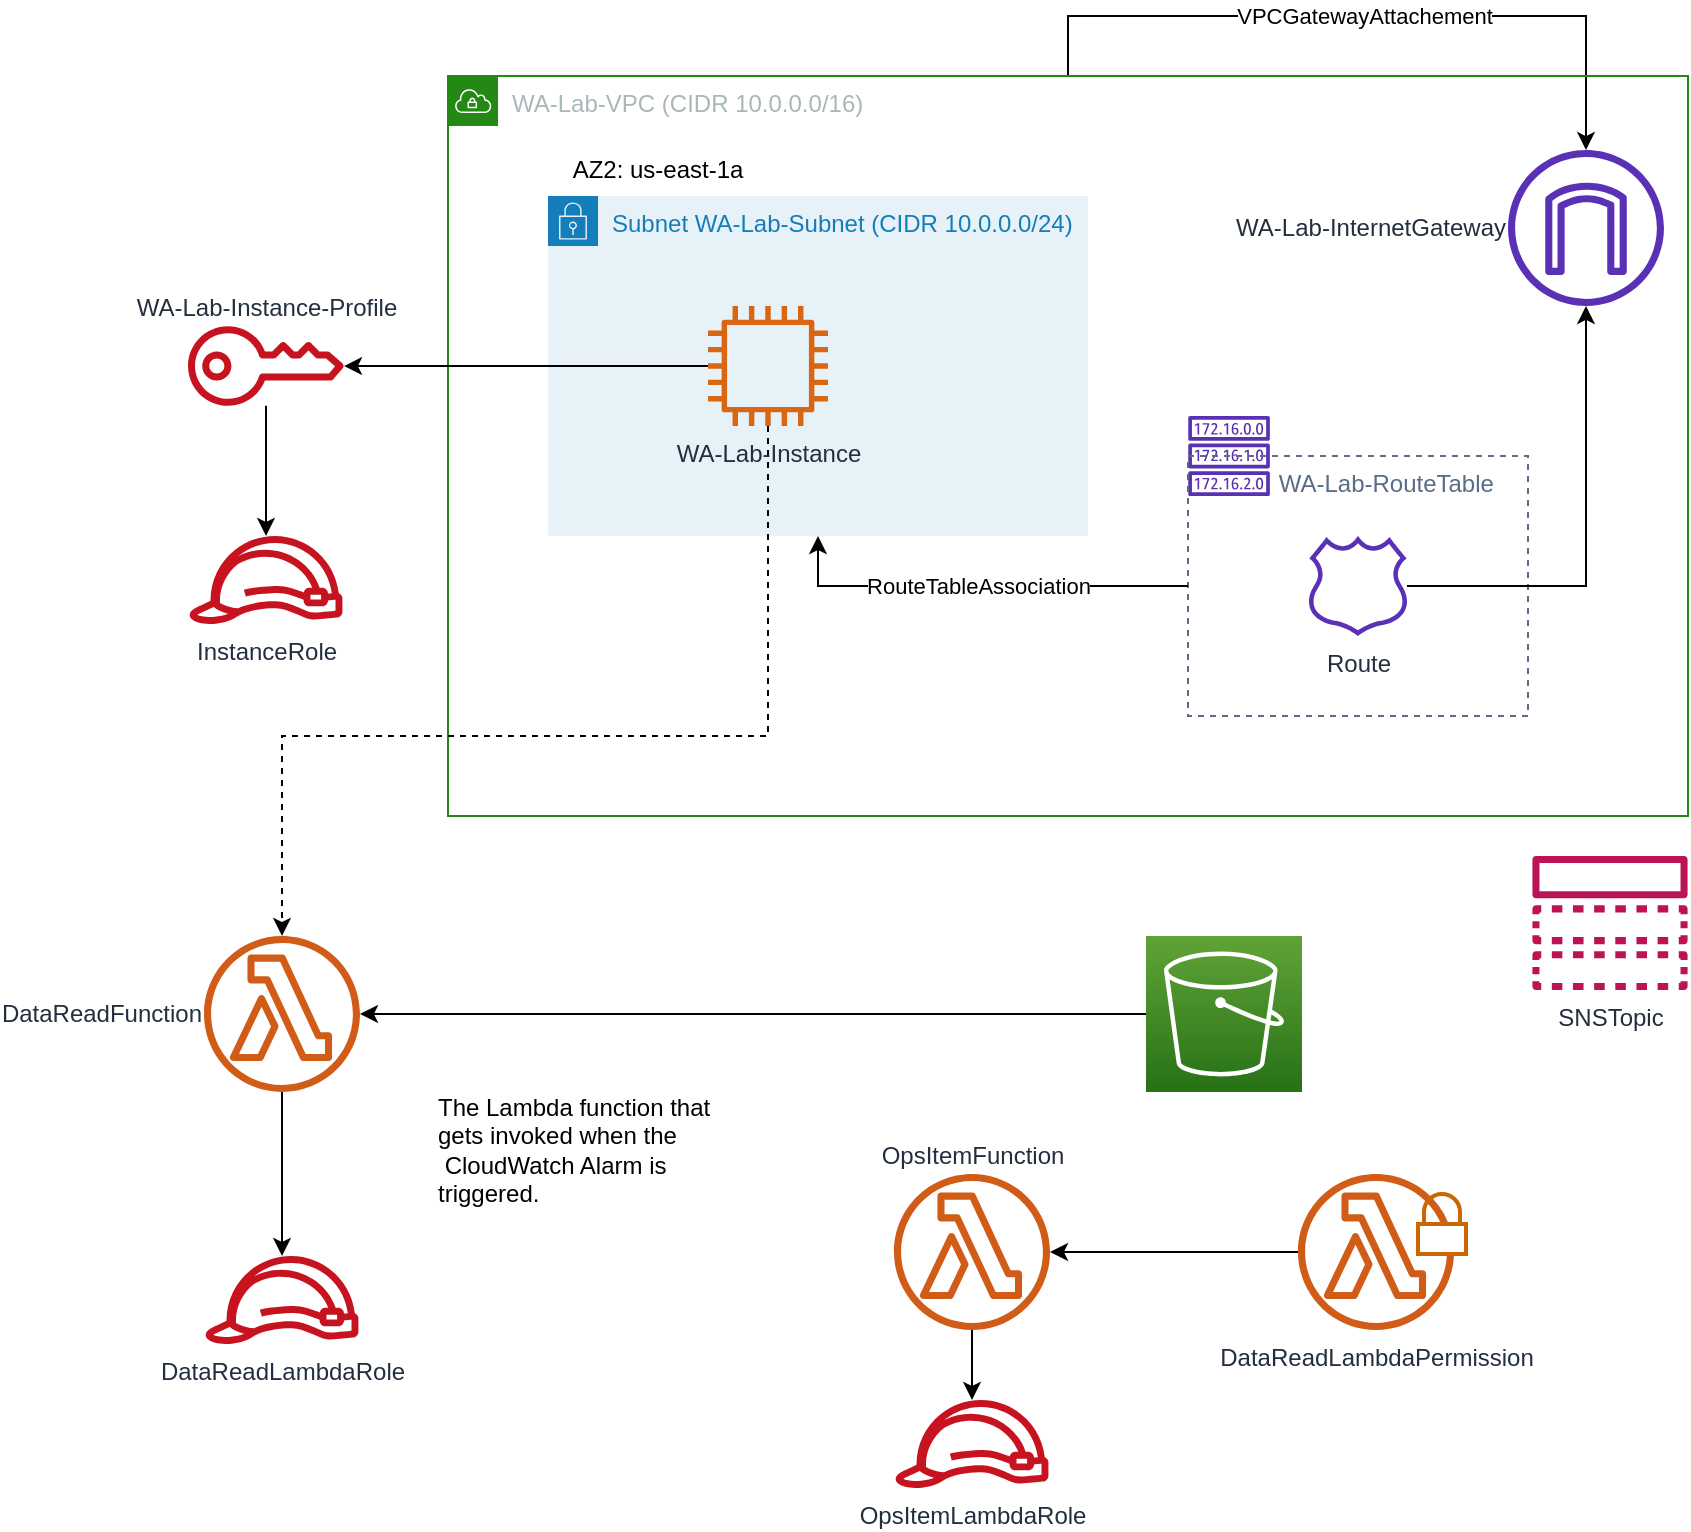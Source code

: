 <mxfile version="13.3.1" type="device" pages="4"><diagram id="8FIrl-abwSmTHczY0WXo" name="Architecture"><mxGraphModel dx="818" dy="510" grid="0" gridSize="10" guides="1" tooltips="1" connect="1" arrows="1" fold="1" page="1" pageScale="1" pageWidth="1169" pageHeight="827" math="0" shadow="0"><root><mxCell id="IjxTudaxv-YuTVHSCnSw-0"/><mxCell id="IjxTudaxv-YuTVHSCnSw-1" parent="IjxTudaxv-YuTVHSCnSw-0"/><mxCell id="IjxTudaxv-YuTVHSCnSw-30" value="VPCGatewayAttachement" style="edgeStyle=orthogonalEdgeStyle;rounded=0;orthogonalLoop=1;jettySize=auto;html=1;" edge="1" parent="IjxTudaxv-YuTVHSCnSw-1" source="IjxTudaxv-YuTVHSCnSw-2" target="IjxTudaxv-YuTVHSCnSw-4"><mxGeometry relative="1" as="geometry"><Array as="points"><mxPoint x="603" y="47"/><mxPoint x="862" y="47"/></Array></mxGeometry></mxCell><mxCell id="IjxTudaxv-YuTVHSCnSw-2" value="WA-Lab-VPC (CIDR 10.0.0.0/16)" style="points=[[0,0],[0.25,0],[0.5,0],[0.75,0],[1,0],[1,0.25],[1,0.5],[1,0.75],[1,1],[0.75,1],[0.5,1],[0.25,1],[0,1],[0,0.75],[0,0.5],[0,0.25]];outlineConnect=0;gradientColor=none;html=1;whiteSpace=wrap;fontSize=12;fontStyle=0;shape=mxgraph.aws4.group;grIcon=mxgraph.aws4.group_vpc;strokeColor=#248814;fillColor=none;verticalAlign=top;align=left;spacingLeft=30;fontColor=#AAB7B8;dashed=0;" vertex="1" parent="IjxTudaxv-YuTVHSCnSw-1"><mxGeometry x="293" y="77" width="620" height="370" as="geometry"/></mxCell><mxCell id="IjxTudaxv-YuTVHSCnSw-3" value="Subnet&amp;nbsp;WA-Lab-Subnet (CIDR&amp;nbsp;10.0.0.0/24)" style="points=[[0,0],[0.25,0],[0.5,0],[0.75,0],[1,0],[1,0.25],[1,0.5],[1,0.75],[1,1],[0.75,1],[0.5,1],[0.25,1],[0,1],[0,0.75],[0,0.5],[0,0.25]];outlineConnect=0;gradientColor=none;html=1;whiteSpace=wrap;fontSize=12;fontStyle=0;shape=mxgraph.aws4.group;grIcon=mxgraph.aws4.group_security_group;grStroke=0;strokeColor=#147EBA;fillColor=#E6F2F8;verticalAlign=top;align=left;spacingLeft=30;fontColor=#147EBA;dashed=0;" vertex="1" parent="IjxTudaxv-YuTVHSCnSw-1"><mxGeometry x="343" y="137" width="270" height="170" as="geometry"/></mxCell><mxCell id="IjxTudaxv-YuTVHSCnSw-4" value="WA-Lab-InternetGateway" style="outlineConnect=0;fontColor=#232F3E;gradientColor=none;fillColor=#5A30B5;strokeColor=none;dashed=0;verticalLabelPosition=middle;verticalAlign=middle;align=right;html=1;fontSize=12;fontStyle=0;aspect=fixed;pointerEvents=1;shape=mxgraph.aws4.internet_gateway;labelPosition=left;" vertex="1" parent="IjxTudaxv-YuTVHSCnSw-1"><mxGeometry x="823" y="114" width="78" height="78" as="geometry"/></mxCell><mxCell id="IjxTudaxv-YuTVHSCnSw-21" style="edgeStyle=orthogonalEdgeStyle;rounded=0;orthogonalLoop=1;jettySize=auto;html=1;" edge="1" parent="IjxTudaxv-YuTVHSCnSw-1" source="IjxTudaxv-YuTVHSCnSw-6" target="IjxTudaxv-YuTVHSCnSw-11"><mxGeometry relative="1" as="geometry"/></mxCell><mxCell id="IjxTudaxv-YuTVHSCnSw-6" value="" style="outlineConnect=0;fontColor=#232F3E;gradientColor=#60A337;gradientDirection=north;fillColor=#277116;strokeColor=#ffffff;dashed=0;verticalLabelPosition=bottom;verticalAlign=top;align=center;html=1;fontSize=12;fontStyle=0;aspect=fixed;shape=mxgraph.aws4.resourceIcon;resIcon=mxgraph.aws4.s3;" vertex="1" parent="IjxTudaxv-YuTVHSCnSw-1"><mxGeometry x="642" y="507" width="78" height="78" as="geometry"/></mxCell><mxCell id="IjxTudaxv-YuTVHSCnSw-7" value="InstanceRole" style="outlineConnect=0;fontColor=#232F3E;gradientColor=none;fillColor=#C7131F;strokeColor=none;dashed=0;verticalLabelPosition=bottom;verticalAlign=top;align=center;html=1;fontSize=12;fontStyle=0;aspect=fixed;pointerEvents=1;shape=mxgraph.aws4.role;" vertex="1" parent="IjxTudaxv-YuTVHSCnSw-1"><mxGeometry x="163" y="307" width="78" height="44" as="geometry"/></mxCell><mxCell id="IjxTudaxv-YuTVHSCnSw-24" style="edgeStyle=orthogonalEdgeStyle;rounded=0;orthogonalLoop=1;jettySize=auto;html=1;" edge="1" parent="IjxTudaxv-YuTVHSCnSw-1" source="IjxTudaxv-YuTVHSCnSw-8" target="IjxTudaxv-YuTVHSCnSw-7"><mxGeometry relative="1" as="geometry"/></mxCell><mxCell id="IjxTudaxv-YuTVHSCnSw-8" value="WA-Lab-Instance-Profile" style="outlineConnect=0;fontColor=#232F3E;gradientColor=none;fillColor=#C7131F;strokeColor=none;dashed=0;verticalLabelPosition=top;verticalAlign=bottom;align=center;html=1;fontSize=12;fontStyle=0;aspect=fixed;pointerEvents=1;shape=mxgraph.aws4.addon;labelPosition=center;" vertex="1" parent="IjxTudaxv-YuTVHSCnSw-1"><mxGeometry x="163" y="202" width="78" height="40" as="geometry"/></mxCell><mxCell id="IjxTudaxv-YuTVHSCnSw-10" value="SNSTopic" style="outlineConnect=0;fontColor=#232F3E;gradientColor=none;fillColor=#BC1356;strokeColor=none;dashed=0;verticalLabelPosition=bottom;verticalAlign=top;align=center;html=1;fontSize=12;fontStyle=0;aspect=fixed;pointerEvents=1;shape=mxgraph.aws4.topic;" vertex="1" parent="IjxTudaxv-YuTVHSCnSw-1"><mxGeometry x="835" y="467" width="78" height="67" as="geometry"/></mxCell><mxCell id="IjxTudaxv-YuTVHSCnSw-19" style="edgeStyle=orthogonalEdgeStyle;rounded=0;orthogonalLoop=1;jettySize=auto;html=1;" edge="1" parent="IjxTudaxv-YuTVHSCnSw-1" source="IjxTudaxv-YuTVHSCnSw-11" target="IjxTudaxv-YuTVHSCnSw-16"><mxGeometry relative="1" as="geometry"/></mxCell><mxCell id="IjxTudaxv-YuTVHSCnSw-11" value="DataReadFunction" style="outlineConnect=0;fontColor=#232F3E;gradientColor=none;fillColor=#D05C17;strokeColor=none;dashed=0;verticalLabelPosition=middle;verticalAlign=middle;align=right;html=1;fontSize=12;fontStyle=0;aspect=fixed;pointerEvents=1;shape=mxgraph.aws4.lambda_function;labelPosition=left;" vertex="1" parent="IjxTudaxv-YuTVHSCnSw-1"><mxGeometry x="171" y="507" width="78" height="78" as="geometry"/></mxCell><mxCell id="IjxTudaxv-YuTVHSCnSw-18" style="edgeStyle=orthogonalEdgeStyle;rounded=0;orthogonalLoop=1;jettySize=auto;html=1;" edge="1" parent="IjxTudaxv-YuTVHSCnSw-1" source="IjxTudaxv-YuTVHSCnSw-12" target="IjxTudaxv-YuTVHSCnSw-17"><mxGeometry relative="1" as="geometry"/></mxCell><mxCell id="IjxTudaxv-YuTVHSCnSw-12" value="OpsItemFunction" style="outlineConnect=0;fontColor=#232F3E;gradientColor=none;fillColor=#D05C17;strokeColor=none;dashed=0;verticalLabelPosition=top;verticalAlign=bottom;align=center;html=1;fontSize=12;fontStyle=0;aspect=fixed;pointerEvents=1;shape=mxgraph.aws4.lambda_function;labelPosition=center;" vertex="1" parent="IjxTudaxv-YuTVHSCnSw-1"><mxGeometry x="516" y="626" width="78" height="78" as="geometry"/></mxCell><mxCell id="IjxTudaxv-YuTVHSCnSw-15" value="" style="group" vertex="1" connectable="0" parent="IjxTudaxv-YuTVHSCnSw-1"><mxGeometry x="718" y="626" width="84" height="78" as="geometry"/></mxCell><mxCell id="IjxTudaxv-YuTVHSCnSw-13" value="DataReadLambdaPermission" style="outlineConnect=0;fontColor=#232F3E;gradientColor=none;fillColor=#D05C17;strokeColor=none;dashed=0;verticalLabelPosition=bottom;verticalAlign=top;align=center;html=1;fontSize=12;fontStyle=0;aspect=fixed;pointerEvents=1;shape=mxgraph.aws4.lambda_function;" vertex="1" parent="IjxTudaxv-YuTVHSCnSw-15"><mxGeometry width="78" height="78" as="geometry"/></mxCell><mxCell id="IjxTudaxv-YuTVHSCnSw-14" value="" style="html=1;verticalLabelPosition=bottom;align=center;labelBackgroundColor=#ffffff;verticalAlign=top;strokeWidth=2;strokeColor=#CC6600;shadow=0;dashed=0;shape=mxgraph.ios7.icons.locked;" vertex="1" parent="IjxTudaxv-YuTVHSCnSw-15"><mxGeometry x="60" y="10" width="24" height="30" as="geometry"/></mxCell><mxCell id="IjxTudaxv-YuTVHSCnSw-16" value="DataReadLambdaRole" style="outlineConnect=0;fontColor=#232F3E;gradientColor=none;fillColor=#C7131F;strokeColor=none;dashed=0;verticalLabelPosition=bottom;verticalAlign=top;align=center;html=1;fontSize=12;fontStyle=0;aspect=fixed;pointerEvents=1;shape=mxgraph.aws4.role;" vertex="1" parent="IjxTudaxv-YuTVHSCnSw-1"><mxGeometry x="171" y="667" width="78" height="44" as="geometry"/></mxCell><mxCell id="IjxTudaxv-YuTVHSCnSw-17" value="OpsItemLambdaRole" style="outlineConnect=0;fontColor=#232F3E;gradientColor=none;fillColor=#C7131F;strokeColor=none;dashed=0;verticalLabelPosition=bottom;verticalAlign=top;align=center;html=1;fontSize=12;fontStyle=0;aspect=fixed;pointerEvents=1;shape=mxgraph.aws4.role;" vertex="1" parent="IjxTudaxv-YuTVHSCnSw-1"><mxGeometry x="516" y="739" width="78" height="44" as="geometry"/></mxCell><mxCell id="IjxTudaxv-YuTVHSCnSw-20" style="edgeStyle=orthogonalEdgeStyle;rounded=0;orthogonalLoop=1;jettySize=auto;html=1;" edge="1" parent="IjxTudaxv-YuTVHSCnSw-1" source="IjxTudaxv-YuTVHSCnSw-13" target="IjxTudaxv-YuTVHSCnSw-12"><mxGeometry relative="1" as="geometry"/></mxCell><mxCell id="IjxTudaxv-YuTVHSCnSw-23" style="edgeStyle=orthogonalEdgeStyle;rounded=0;orthogonalLoop=1;jettySize=auto;html=1;" edge="1" parent="IjxTudaxv-YuTVHSCnSw-1" source="IjxTudaxv-YuTVHSCnSw-22" target="IjxTudaxv-YuTVHSCnSw-8"><mxGeometry relative="1" as="geometry"/></mxCell><mxCell id="IjxTudaxv-YuTVHSCnSw-32" style="edgeStyle=orthogonalEdgeStyle;rounded=0;orthogonalLoop=1;jettySize=auto;html=1;dashed=1;" edge="1" parent="IjxTudaxv-YuTVHSCnSw-1" source="IjxTudaxv-YuTVHSCnSw-22" target="IjxTudaxv-YuTVHSCnSw-11"><mxGeometry relative="1" as="geometry"><Array as="points"><mxPoint x="453" y="407"/><mxPoint x="210" y="407"/></Array></mxGeometry></mxCell><mxCell id="IjxTudaxv-YuTVHSCnSw-22" value="WA-Lab-Instance" style="outlineConnect=0;fontColor=#232F3E;gradientColor=none;fillColor=#D86613;strokeColor=none;dashed=0;verticalLabelPosition=bottom;verticalAlign=top;align=center;html=1;fontSize=12;fontStyle=0;aspect=fixed;pointerEvents=1;shape=mxgraph.aws4.instance2;" vertex="1" parent="IjxTudaxv-YuTVHSCnSw-1"><mxGeometry x="423" y="192" width="60" height="60" as="geometry"/></mxCell><mxCell id="IjxTudaxv-YuTVHSCnSw-26" value="" style="group" vertex="1" connectable="0" parent="IjxTudaxv-YuTVHSCnSw-1"><mxGeometry x="663" y="247" width="170" height="150" as="geometry"/></mxCell><mxCell id="IjxTudaxv-YuTVHSCnSw-5" value="" style="outlineConnect=0;fontColor=#232F3E;gradientColor=none;fillColor=#5A30B5;strokeColor=none;dashed=0;verticalLabelPosition=bottom;verticalAlign=top;align=center;html=1;fontSize=12;fontStyle=0;aspect=fixed;pointerEvents=1;shape=mxgraph.aws4.route_table;" vertex="1" parent="IjxTudaxv-YuTVHSCnSw-26"><mxGeometry width="41.06" height="40" as="geometry"/></mxCell><mxCell id="IjxTudaxv-YuTVHSCnSw-25" value="             WA-Lab-RouteTable" style="fillColor=none;strokeColor=#5A6C86;dashed=1;verticalAlign=top;fontStyle=0;fontColor=#5A6C86;align=left;" vertex="1" parent="IjxTudaxv-YuTVHSCnSw-26"><mxGeometry y="20" width="170" height="130" as="geometry"/></mxCell><mxCell id="IjxTudaxv-YuTVHSCnSw-27" value="Route" style="outlineConnect=0;fontColor=#232F3E;gradientColor=none;fillColor=#5A30B5;strokeColor=none;dashed=0;verticalLabelPosition=bottom;verticalAlign=top;align=center;html=1;fontSize=12;fontStyle=0;aspect=fixed;pointerEvents=1;shape=mxgraph.aws4.hosted_zone;" vertex="1" parent="IjxTudaxv-YuTVHSCnSw-26"><mxGeometry x="59.67" y="60" width="50.65" height="50" as="geometry"/></mxCell><mxCell id="IjxTudaxv-YuTVHSCnSw-28" value="RouteTableAssociation" style="edgeStyle=orthogonalEdgeStyle;rounded=0;orthogonalLoop=1;jettySize=auto;html=1;entryX=0.5;entryY=1;entryDx=0;entryDy=0;" edge="1" parent="IjxTudaxv-YuTVHSCnSw-1" source="IjxTudaxv-YuTVHSCnSw-25" target="IjxTudaxv-YuTVHSCnSw-3"><mxGeometry relative="1" as="geometry"/></mxCell><mxCell id="IjxTudaxv-YuTVHSCnSw-29" style="edgeStyle=orthogonalEdgeStyle;rounded=0;orthogonalLoop=1;jettySize=auto;html=1;" edge="1" parent="IjxTudaxv-YuTVHSCnSw-1" source="IjxTudaxv-YuTVHSCnSw-27" target="IjxTudaxv-YuTVHSCnSw-4"><mxGeometry relative="1" as="geometry"/></mxCell><mxCell id="IjxTudaxv-YuTVHSCnSw-31" value="AZ2:&amp;nbsp;us-east-1a" style="text;html=1;strokeColor=none;fillColor=none;align=center;verticalAlign=middle;whiteSpace=wrap;rounded=0;" vertex="1" parent="IjxTudaxv-YuTVHSCnSw-1"><mxGeometry x="343" y="114" width="110" height="20" as="geometry"/></mxCell><mxCell id="IjxTudaxv-YuTVHSCnSw-33" value="&lt;div&gt;&lt;br&gt;&lt;/div&gt;&lt;div&gt;The Lambda function that gets invoked when the&lt;/div&gt;&lt;div&gt;&amp;nbsp;CloudWatch Alarm is triggered.&lt;/div&gt;" style="text;html=1;strokeColor=none;fillColor=none;align=left;verticalAlign=middle;whiteSpace=wrap;rounded=0;" vertex="1" parent="IjxTudaxv-YuTVHSCnSw-1"><mxGeometry x="286" y="582" width="144" height="50" as="geometry"/></mxCell></root></mxGraphModel></diagram><diagram id="OMwKZDnP62fMsF35vGpD" name="Lab-Start-1"><mxGraphModel dx="1511" dy="729" grid="0" gridSize="10" guides="1" tooltips="1" connect="1" arrows="1" fold="1" page="1" pageScale="1" pageWidth="1169" pageHeight="827" math="0" shadow="0"><root><mxCell id="CQLrAB9AZwo0bXqRImqN-0"/><mxCell id="CQLrAB9AZwo0bXqRImqN-1" parent="CQLrAB9AZwo0bXqRImqN-0"/><mxCell id="CQLrAB9AZwo0bXqRImqN-2" value="Workload (AWS Environment)" style="fillColor=none;strokeColor=#5A6C86;dashed=1;verticalAlign=top;fontStyle=0;fontColor=#5A6C86;align=left;" vertex="1" parent="CQLrAB9AZwo0bXqRImqN-1"><mxGeometry x="93" y="172" width="537" height="229" as="geometry"/></mxCell><mxCell id="CQLrAB9AZwo0bXqRImqN-3" value="External Service (Emulated)" style="fillColor=none;strokeColor=#5A6C86;dashed=1;verticalAlign=top;fontStyle=0;fontColor=#5A6C86;align=left;" vertex="1" parent="CQLrAB9AZwo0bXqRImqN-1"><mxGeometry x="740" y="172" width="290" height="220" as="geometry"/></mxCell><mxCell id="CQLrAB9AZwo0bXqRImqN-4" value="AWS Lambda&lt;br&gt;(Data Read Function)" style="outlineConnect=0;fontColor=#232F3E;gradientColor=#F78E04;gradientDirection=north;fillColor=#D05C17;strokeColor=#ffffff;dashed=0;verticalLabelPosition=bottom;verticalAlign=top;align=center;html=1;fontSize=12;fontStyle=0;aspect=fixed;shape=mxgraph.aws4.resourceIcon;resIcon=mxgraph.aws4.lambda;" vertex="1" parent="CQLrAB9AZwo0bXqRImqN-1"><mxGeometry x="250" y="232" width="78" height="78" as="geometry"/></mxCell><mxCell id="CQLrAB9AZwo0bXqRImqN-8" value="1. External resource writes&lt;br&gt;data to S3&lt;br&gt;(every 50s)" style="edgeStyle=orthogonalEdgeStyle;rounded=0;orthogonalLoop=1;jettySize=auto;html=1;" edge="1" parent="CQLrAB9AZwo0bXqRImqN-1" source="CQLrAB9AZwo0bXqRImqN-6" target="CQLrAB9AZwo0bXqRImqN-7"><mxGeometry relative="1" as="geometry"/></mxCell><mxCell id="CQLrAB9AZwo0bXqRImqN-6" value="EC2 instance&lt;br&gt;(3rd party data provider)" style="outlineConnect=0;fontColor=#232F3E;gradientColor=none;fillColor=#D86613;strokeColor=none;dashed=0;verticalLabelPosition=bottom;verticalAlign=top;align=center;html=1;fontSize=12;fontStyle=0;aspect=fixed;pointerEvents=1;shape=mxgraph.aws4.instance2;" vertex="1" parent="CQLrAB9AZwo0bXqRImqN-1"><mxGeometry x="860" y="234.25" width="73.5" height="73.5" as="geometry"/></mxCell><mxCell id="CQLrAB9AZwo0bXqRImqN-9" value="2. S3 Notification&lt;br&gt;invokes Lambda" style="edgeStyle=orthogonalEdgeStyle;rounded=0;orthogonalLoop=1;jettySize=auto;html=1;" edge="1" parent="CQLrAB9AZwo0bXqRImqN-1" source="CQLrAB9AZwo0bXqRImqN-7" target="CQLrAB9AZwo0bXqRImqN-4"><mxGeometry relative="1" as="geometry"/></mxCell><mxCell id="CQLrAB9AZwo0bXqRImqN-7" value="" style="outlineConnect=0;fontColor=#232F3E;gradientColor=#60A337;gradientDirection=north;fillColor=#277116;strokeColor=#ffffff;dashed=0;verticalLabelPosition=bottom;verticalAlign=top;align=center;html=1;fontSize=12;fontStyle=0;aspect=fixed;shape=mxgraph.aws4.resourceIcon;resIcon=mxgraph.aws4.s3;" vertex="1" parent="CQLrAB9AZwo0bXqRImqN-1"><mxGeometry x="510" y="232" width="78" height="78" as="geometry"/></mxCell></root></mxGraphModel></diagram><diagram name="Lab-Alarm-2" id="-mXE607IxsTQzS2COEhb"><mxGraphModel dx="2645" dy="1275" grid="0" gridSize="10" guides="1" tooltips="1" connect="1" arrows="1" fold="1" page="1" pageScale="1" pageWidth="1654" pageHeight="1169" math="0" shadow="0"><root><mxCell id="k0OsW2PLHIomP9aQG5rN-0"/><mxCell id="k0OsW2PLHIomP9aQG5rN-1" parent="k0OsW2PLHIomP9aQG5rN-0"/><mxCell id="k0OsW2PLHIomP9aQG5rN-2" value="Workload (AWS Environment)" style="fillColor=none;strokeColor=#5A6C86;dashed=1;verticalAlign=top;fontStyle=0;fontColor=#5A6C86;align=left;" vertex="1" parent="k0OsW2PLHIomP9aQG5rN-1"><mxGeometry x="149" y="192" width="934" height="520" as="geometry"/></mxCell><mxCell id="k0OsW2PLHIomP9aQG5rN-3" value="External Service (Emulated)" style="fillColor=none;strokeColor=#5A6C86;dashed=1;verticalAlign=top;fontStyle=0;fontColor=#5A6C86;align=left;" vertex="1" parent="k0OsW2PLHIomP9aQG5rN-1"><mxGeometry x="1193" y="192" width="290" height="220" as="geometry"/></mxCell><mxCell id="k0OsW2PLHIomP9aQG5rN-4" value="AWS Lambda&lt;br&gt;(Data Read Function)" style="outlineConnect=0;fontColor=#232F3E;gradientColor=#F78E04;gradientDirection=north;fillColor=#D05C17;strokeColor=#ffffff;dashed=0;verticalLabelPosition=bottom;verticalAlign=top;align=center;html=1;fontSize=12;fontStyle=0;aspect=fixed;shape=mxgraph.aws4.resourceIcon;resIcon=mxgraph.aws4.lambda;" vertex="1" parent="k0OsW2PLHIomP9aQG5rN-1"><mxGeometry x="703" y="252" width="78" height="78" as="geometry"/></mxCell><mxCell id="k0OsW2PLHIomP9aQG5rN-5" value="1. External resource writes&lt;br&gt;data to S3&lt;br&gt;(every 50s)" style="edgeStyle=orthogonalEdgeStyle;rounded=0;orthogonalLoop=1;jettySize=auto;html=1;" edge="1" parent="k0OsW2PLHIomP9aQG5rN-1" source="k0OsW2PLHIomP9aQG5rN-6" target="k0OsW2PLHIomP9aQG5rN-8"><mxGeometry relative="1" as="geometry"/></mxCell><mxCell id="k0OsW2PLHIomP9aQG5rN-6" value="EC2 instance&lt;br&gt;(3rd party data provider)" style="outlineConnect=0;fontColor=#232F3E;gradientColor=none;fillColor=#D86613;strokeColor=none;dashed=0;verticalLabelPosition=bottom;verticalAlign=top;align=center;html=1;fontSize=12;fontStyle=0;aspect=fixed;pointerEvents=1;shape=mxgraph.aws4.instance2;" vertex="1" parent="k0OsW2PLHIomP9aQG5rN-1"><mxGeometry x="1313" y="254.25" width="73.5" height="73.5" as="geometry"/></mxCell><mxCell id="k0OsW2PLHIomP9aQG5rN-7" value="2. S3 Notification&lt;br&gt;invokes Lambda" style="edgeStyle=orthogonalEdgeStyle;rounded=0;orthogonalLoop=1;jettySize=auto;html=1;" edge="1" parent="k0OsW2PLHIomP9aQG5rN-1" source="k0OsW2PLHIomP9aQG5rN-8" target="k0OsW2PLHIomP9aQG5rN-4"><mxGeometry relative="1" as="geometry"/></mxCell><mxCell id="k0OsW2PLHIomP9aQG5rN-8" value="" style="outlineConnect=0;fontColor=#232F3E;gradientColor=#60A337;gradientDirection=north;fillColor=#277116;strokeColor=#ffffff;dashed=0;verticalLabelPosition=bottom;verticalAlign=top;align=center;html=1;fontSize=12;fontStyle=0;aspect=fixed;shape=mxgraph.aws4.resourceIcon;resIcon=mxgraph.aws4.s3;" vertex="1" parent="k0OsW2PLHIomP9aQG5rN-1"><mxGeometry x="963" y="252" width="78" height="78" as="geometry"/></mxCell><mxCell id="PDvrKId1o-zyx8AZqCAz-1" value="3. CloudWatch alarm monitors&lt;br&gt;Lambda invocations" style="edgeStyle=orthogonalEdgeStyle;rounded=0;orthogonalLoop=1;jettySize=auto;html=1;" edge="1" parent="k0OsW2PLHIomP9aQG5rN-1" source="PDvrKId1o-zyx8AZqCAz-0" target="k0OsW2PLHIomP9aQG5rN-4"><mxGeometry relative="1" as="geometry"/></mxCell><mxCell id="PDvrKId1o-zyx8AZqCAz-3" value="4. CloudWacth sends notification&lt;br&gt;to SNS Topic on alarm breach" style="edgeStyle=orthogonalEdgeStyle;rounded=0;orthogonalLoop=1;jettySize=auto;html=1;" edge="1" parent="k0OsW2PLHIomP9aQG5rN-1" source="PDvrKId1o-zyx8AZqCAz-0" target="PDvrKId1o-zyx8AZqCAz-2"><mxGeometry relative="1" as="geometry"/></mxCell><mxCell id="PDvrKId1o-zyx8AZqCAz-0" value="Amazon CloudWatch" style="outlineConnect=0;fontColor=#232F3E;gradientColor=#F34482;gradientDirection=north;fillColor=#BC1356;strokeColor=#ffffff;dashed=0;verticalLabelPosition=top;verticalAlign=bottom;align=center;html=1;fontSize=12;fontStyle=0;aspect=fixed;shape=mxgraph.aws4.resourceIcon;resIcon=mxgraph.aws4.cloudwatch;labelPosition=center;" vertex="1" parent="k0OsW2PLHIomP9aQG5rN-1"><mxGeometry x="214" y="252" width="78" height="78" as="geometry"/></mxCell><mxCell id="PDvrKId1o-zyx8AZqCAz-5" value="5. Ops Team gets notification&lt;br&gt;on Alarm" style="edgeStyle=orthogonalEdgeStyle;rounded=0;orthogonalLoop=1;jettySize=auto;html=1;" edge="1" parent="k0OsW2PLHIomP9aQG5rN-1" source="PDvrKId1o-zyx8AZqCAz-2" target="PDvrKId1o-zyx8AZqCAz-4"><mxGeometry relative="1" as="geometry"/></mxCell><mxCell id="PDvrKId1o-zyx8AZqCAz-2" value="" style="outlineConnect=0;fontColor=#232F3E;gradientColor=#F34482;gradientDirection=north;fillColor=#BC1356;strokeColor=#ffffff;dashed=0;verticalLabelPosition=bottom;verticalAlign=top;align=center;html=1;fontSize=12;fontStyle=0;aspect=fixed;shape=mxgraph.aws4.resourceIcon;resIcon=mxgraph.aws4.sns;" vertex="1" parent="k0OsW2PLHIomP9aQG5rN-1"><mxGeometry x="214" y="469" width="78" height="78" as="geometry"/></mxCell><mxCell id="PDvrKId1o-zyx8AZqCAz-4" value="AWS General Users" style="outlineConnect=0;fontColor=#232F3E;gradientColor=none;fillColor=#232F3E;strokeColor=none;dashed=0;verticalLabelPosition=bottom;verticalAlign=top;align=center;html=1;fontSize=12;fontStyle=0;aspect=fixed;pointerEvents=1;shape=mxgraph.aws4.users;" vertex="1" parent="k0OsW2PLHIomP9aQG5rN-1"><mxGeometry x="214" y="797" width="78" height="78" as="geometry"/></mxCell></root></mxGraphModel></diagram><diagram name="Lab-Alarm-OpsItem-3" id="imxrre_hNgSgyA_YYc0d"><mxGraphModel dx="1058" dy="510" grid="0" gridSize="10" guides="1" tooltips="1" connect="1" arrows="1" fold="1" page="1" pageScale="1" pageWidth="1654" pageHeight="1169" math="0" shadow="0"><root><mxCell id="knRHkDU-RFKC56uqHrlX-0"/><mxCell id="knRHkDU-RFKC56uqHrlX-1" parent="knRHkDU-RFKC56uqHrlX-0"/><mxCell id="knRHkDU-RFKC56uqHrlX-2" value="Workload (AWS Environment)" style="fillColor=none;strokeColor=#5A6C86;dashed=1;verticalAlign=top;fontStyle=0;fontColor=#5A6C86;align=left;" vertex="1" parent="knRHkDU-RFKC56uqHrlX-1"><mxGeometry x="149" y="192" width="934" height="520" as="geometry"/></mxCell><mxCell id="knRHkDU-RFKC56uqHrlX-3" value="External Service (Emulated)" style="fillColor=none;strokeColor=#5A6C86;dashed=1;verticalAlign=top;fontStyle=0;fontColor=#5A6C86;align=left;" vertex="1" parent="knRHkDU-RFKC56uqHrlX-1"><mxGeometry x="1193" y="192" width="290" height="220" as="geometry"/></mxCell><mxCell id="knRHkDU-RFKC56uqHrlX-4" value="AWS Lambda&lt;br&gt;(Data Read Function)" style="outlineConnect=0;fontColor=#232F3E;gradientColor=#F78E04;gradientDirection=north;fillColor=#D05C17;strokeColor=#ffffff;dashed=0;verticalLabelPosition=bottom;verticalAlign=top;align=center;html=1;fontSize=12;fontStyle=0;aspect=fixed;shape=mxgraph.aws4.resourceIcon;resIcon=mxgraph.aws4.lambda;" vertex="1" parent="knRHkDU-RFKC56uqHrlX-1"><mxGeometry x="703" y="252" width="78" height="78" as="geometry"/></mxCell><mxCell id="knRHkDU-RFKC56uqHrlX-5" value="1. External resource writes&lt;br&gt;data to S3&lt;br&gt;(every 50s)" style="edgeStyle=orthogonalEdgeStyle;rounded=0;orthogonalLoop=1;jettySize=auto;html=1;" edge="1" parent="knRHkDU-RFKC56uqHrlX-1" source="knRHkDU-RFKC56uqHrlX-6" target="knRHkDU-RFKC56uqHrlX-8"><mxGeometry relative="1" as="geometry"/></mxCell><mxCell id="knRHkDU-RFKC56uqHrlX-6" value="EC2 instance&lt;br&gt;(3rd party data provider)" style="outlineConnect=0;fontColor=#232F3E;gradientColor=none;fillColor=#D86613;strokeColor=none;dashed=0;verticalLabelPosition=bottom;verticalAlign=top;align=center;html=1;fontSize=12;fontStyle=0;aspect=fixed;pointerEvents=1;shape=mxgraph.aws4.instance2;" vertex="1" parent="knRHkDU-RFKC56uqHrlX-1"><mxGeometry x="1313" y="254.25" width="73.5" height="73.5" as="geometry"/></mxCell><mxCell id="knRHkDU-RFKC56uqHrlX-7" value="2. S3 Notification&lt;br&gt;invokes Lambda" style="edgeStyle=orthogonalEdgeStyle;rounded=0;orthogonalLoop=1;jettySize=auto;html=1;" edge="1" parent="knRHkDU-RFKC56uqHrlX-1" source="knRHkDU-RFKC56uqHrlX-8" target="knRHkDU-RFKC56uqHrlX-4"><mxGeometry relative="1" as="geometry"/></mxCell><mxCell id="knRHkDU-RFKC56uqHrlX-8" value="" style="outlineConnect=0;fontColor=#232F3E;gradientColor=#60A337;gradientDirection=north;fillColor=#277116;strokeColor=#ffffff;dashed=0;verticalLabelPosition=bottom;verticalAlign=top;align=center;html=1;fontSize=12;fontStyle=0;aspect=fixed;shape=mxgraph.aws4.resourceIcon;resIcon=mxgraph.aws4.s3;" vertex="1" parent="knRHkDU-RFKC56uqHrlX-1"><mxGeometry x="963" y="252" width="78" height="78" as="geometry"/></mxCell><mxCell id="knRHkDU-RFKC56uqHrlX-9" value="3. CloudWatch alarm monitors&lt;br&gt;Lambda invocations" style="edgeStyle=orthogonalEdgeStyle;rounded=0;orthogonalLoop=1;jettySize=auto;html=1;" edge="1" parent="knRHkDU-RFKC56uqHrlX-1" source="knRHkDU-RFKC56uqHrlX-11" target="knRHkDU-RFKC56uqHrlX-4"><mxGeometry relative="1" as="geometry"/></mxCell><mxCell id="knRHkDU-RFKC56uqHrlX-10" value="4. CloudWacth sends notification&lt;br&gt;to SNS Topic on alarm breach" style="edgeStyle=orthogonalEdgeStyle;rounded=0;orthogonalLoop=1;jettySize=auto;html=1;" edge="1" parent="knRHkDU-RFKC56uqHrlX-1" source="knRHkDU-RFKC56uqHrlX-11" target="knRHkDU-RFKC56uqHrlX-13"><mxGeometry relative="1" as="geometry"/></mxCell><mxCell id="knRHkDU-RFKC56uqHrlX-11" value="Amazon CloudWatch" style="outlineConnect=0;fontColor=#232F3E;gradientColor=#F34482;gradientDirection=north;fillColor=#BC1356;strokeColor=#ffffff;dashed=0;verticalLabelPosition=top;verticalAlign=bottom;align=center;html=1;fontSize=12;fontStyle=0;aspect=fixed;shape=mxgraph.aws4.resourceIcon;resIcon=mxgraph.aws4.cloudwatch;labelPosition=center;" vertex="1" parent="knRHkDU-RFKC56uqHrlX-1"><mxGeometry x="214" y="252" width="78" height="78" as="geometry"/></mxCell><mxCell id="knRHkDU-RFKC56uqHrlX-12" value="5. Ops Team gets notification&lt;br&gt;on Alarm" style="edgeStyle=orthogonalEdgeStyle;rounded=0;orthogonalLoop=1;jettySize=auto;html=1;" edge="1" parent="knRHkDU-RFKC56uqHrlX-1" source="knRHkDU-RFKC56uqHrlX-13" target="knRHkDU-RFKC56uqHrlX-14"><mxGeometry relative="1" as="geometry"/></mxCell><mxCell id="2R6ri9GBppzIw9wL3f0U-0" value="6. SNS invokes Lambda" style="edgeStyle=orthogonalEdgeStyle;rounded=0;orthogonalLoop=1;jettySize=auto;html=1;" edge="1" parent="knRHkDU-RFKC56uqHrlX-1" source="knRHkDU-RFKC56uqHrlX-13" target="knRHkDU-RFKC56uqHrlX-15"><mxGeometry relative="1" as="geometry"/></mxCell><mxCell id="knRHkDU-RFKC56uqHrlX-13" value="" style="outlineConnect=0;fontColor=#232F3E;gradientColor=#F34482;gradientDirection=north;fillColor=#BC1356;strokeColor=#ffffff;dashed=0;verticalLabelPosition=bottom;verticalAlign=top;align=center;html=1;fontSize=12;fontStyle=0;aspect=fixed;shape=mxgraph.aws4.resourceIcon;resIcon=mxgraph.aws4.sns;" vertex="1" parent="knRHkDU-RFKC56uqHrlX-1"><mxGeometry x="214" y="469" width="78" height="78" as="geometry"/></mxCell><mxCell id="knRHkDU-RFKC56uqHrlX-14" value="AWS General Users" style="outlineConnect=0;fontColor=#232F3E;gradientColor=none;fillColor=#232F3E;strokeColor=none;dashed=0;verticalLabelPosition=bottom;verticalAlign=top;align=center;html=1;fontSize=12;fontStyle=0;aspect=fixed;pointerEvents=1;shape=mxgraph.aws4.users;" vertex="1" parent="knRHkDU-RFKC56uqHrlX-1"><mxGeometry x="214" y="797" width="78" height="78" as="geometry"/></mxCell><mxCell id="2R6ri9GBppzIw9wL3f0U-2" value="7. Lambda creates&lt;br&gt;OpsItem for&lt;br&gt;tracking" style="edgeStyle=orthogonalEdgeStyle;rounded=0;orthogonalLoop=1;jettySize=auto;html=1;" edge="1" parent="knRHkDU-RFKC56uqHrlX-1" source="knRHkDU-RFKC56uqHrlX-15" target="2R6ri9GBppzIw9wL3f0U-1"><mxGeometry relative="1" as="geometry"/></mxCell><mxCell id="knRHkDU-RFKC56uqHrlX-15" value="AWS Lambda&lt;br&gt;(OpsItem Function)" style="outlineConnect=0;fontColor=#232F3E;gradientColor=#F78E04;gradientDirection=north;fillColor=#D05C17;strokeColor=#ffffff;dashed=0;verticalLabelPosition=bottom;verticalAlign=top;align=center;html=1;fontSize=12;fontStyle=0;aspect=fixed;shape=mxgraph.aws4.resourceIcon;resIcon=mxgraph.aws4.lambda;" vertex="1" parent="knRHkDU-RFKC56uqHrlX-1"><mxGeometry x="703" y="469" width="78" height="78" as="geometry"/></mxCell><mxCell id="2R6ri9GBppzIw9wL3f0U-1" value="Systems Manager&lt;br&gt;OpsCenter" style="outlineConnect=0;fontColor=#232F3E;gradientColor=none;fillColor=#BC1356;strokeColor=none;dashed=0;verticalLabelPosition=bottom;verticalAlign=top;align=center;html=1;fontSize=12;fontStyle=0;aspect=fixed;pointerEvents=1;shape=mxgraph.aws4.systems_manager_opscenter;" vertex="1" parent="knRHkDU-RFKC56uqHrlX-1"><mxGeometry x="963" y="469" width="78" height="78" as="geometry"/></mxCell></root></mxGraphModel></diagram></mxfile>